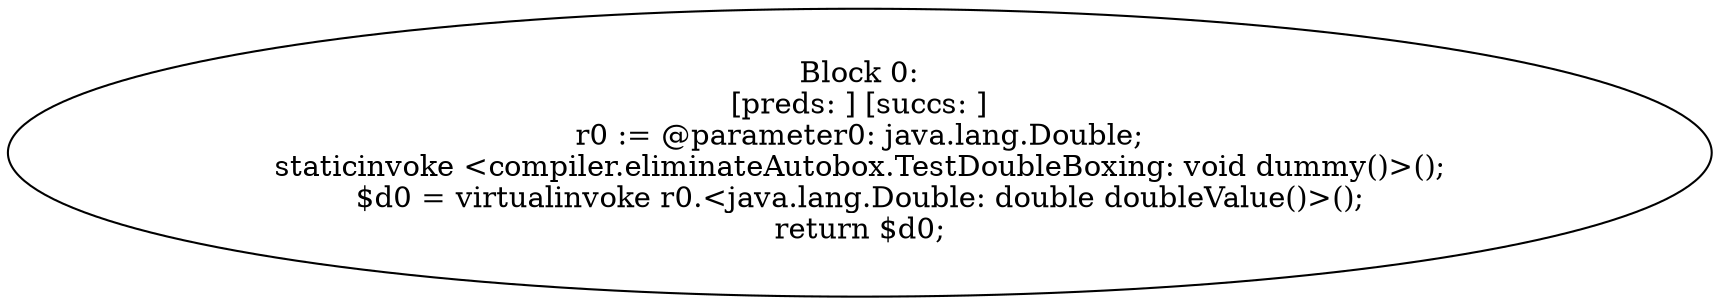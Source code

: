 digraph "unitGraph" {
    "Block 0:
[preds: ] [succs: ]
r0 := @parameter0: java.lang.Double;
staticinvoke <compiler.eliminateAutobox.TestDoubleBoxing: void dummy()>();
$d0 = virtualinvoke r0.<java.lang.Double: double doubleValue()>();
return $d0;
"
}
